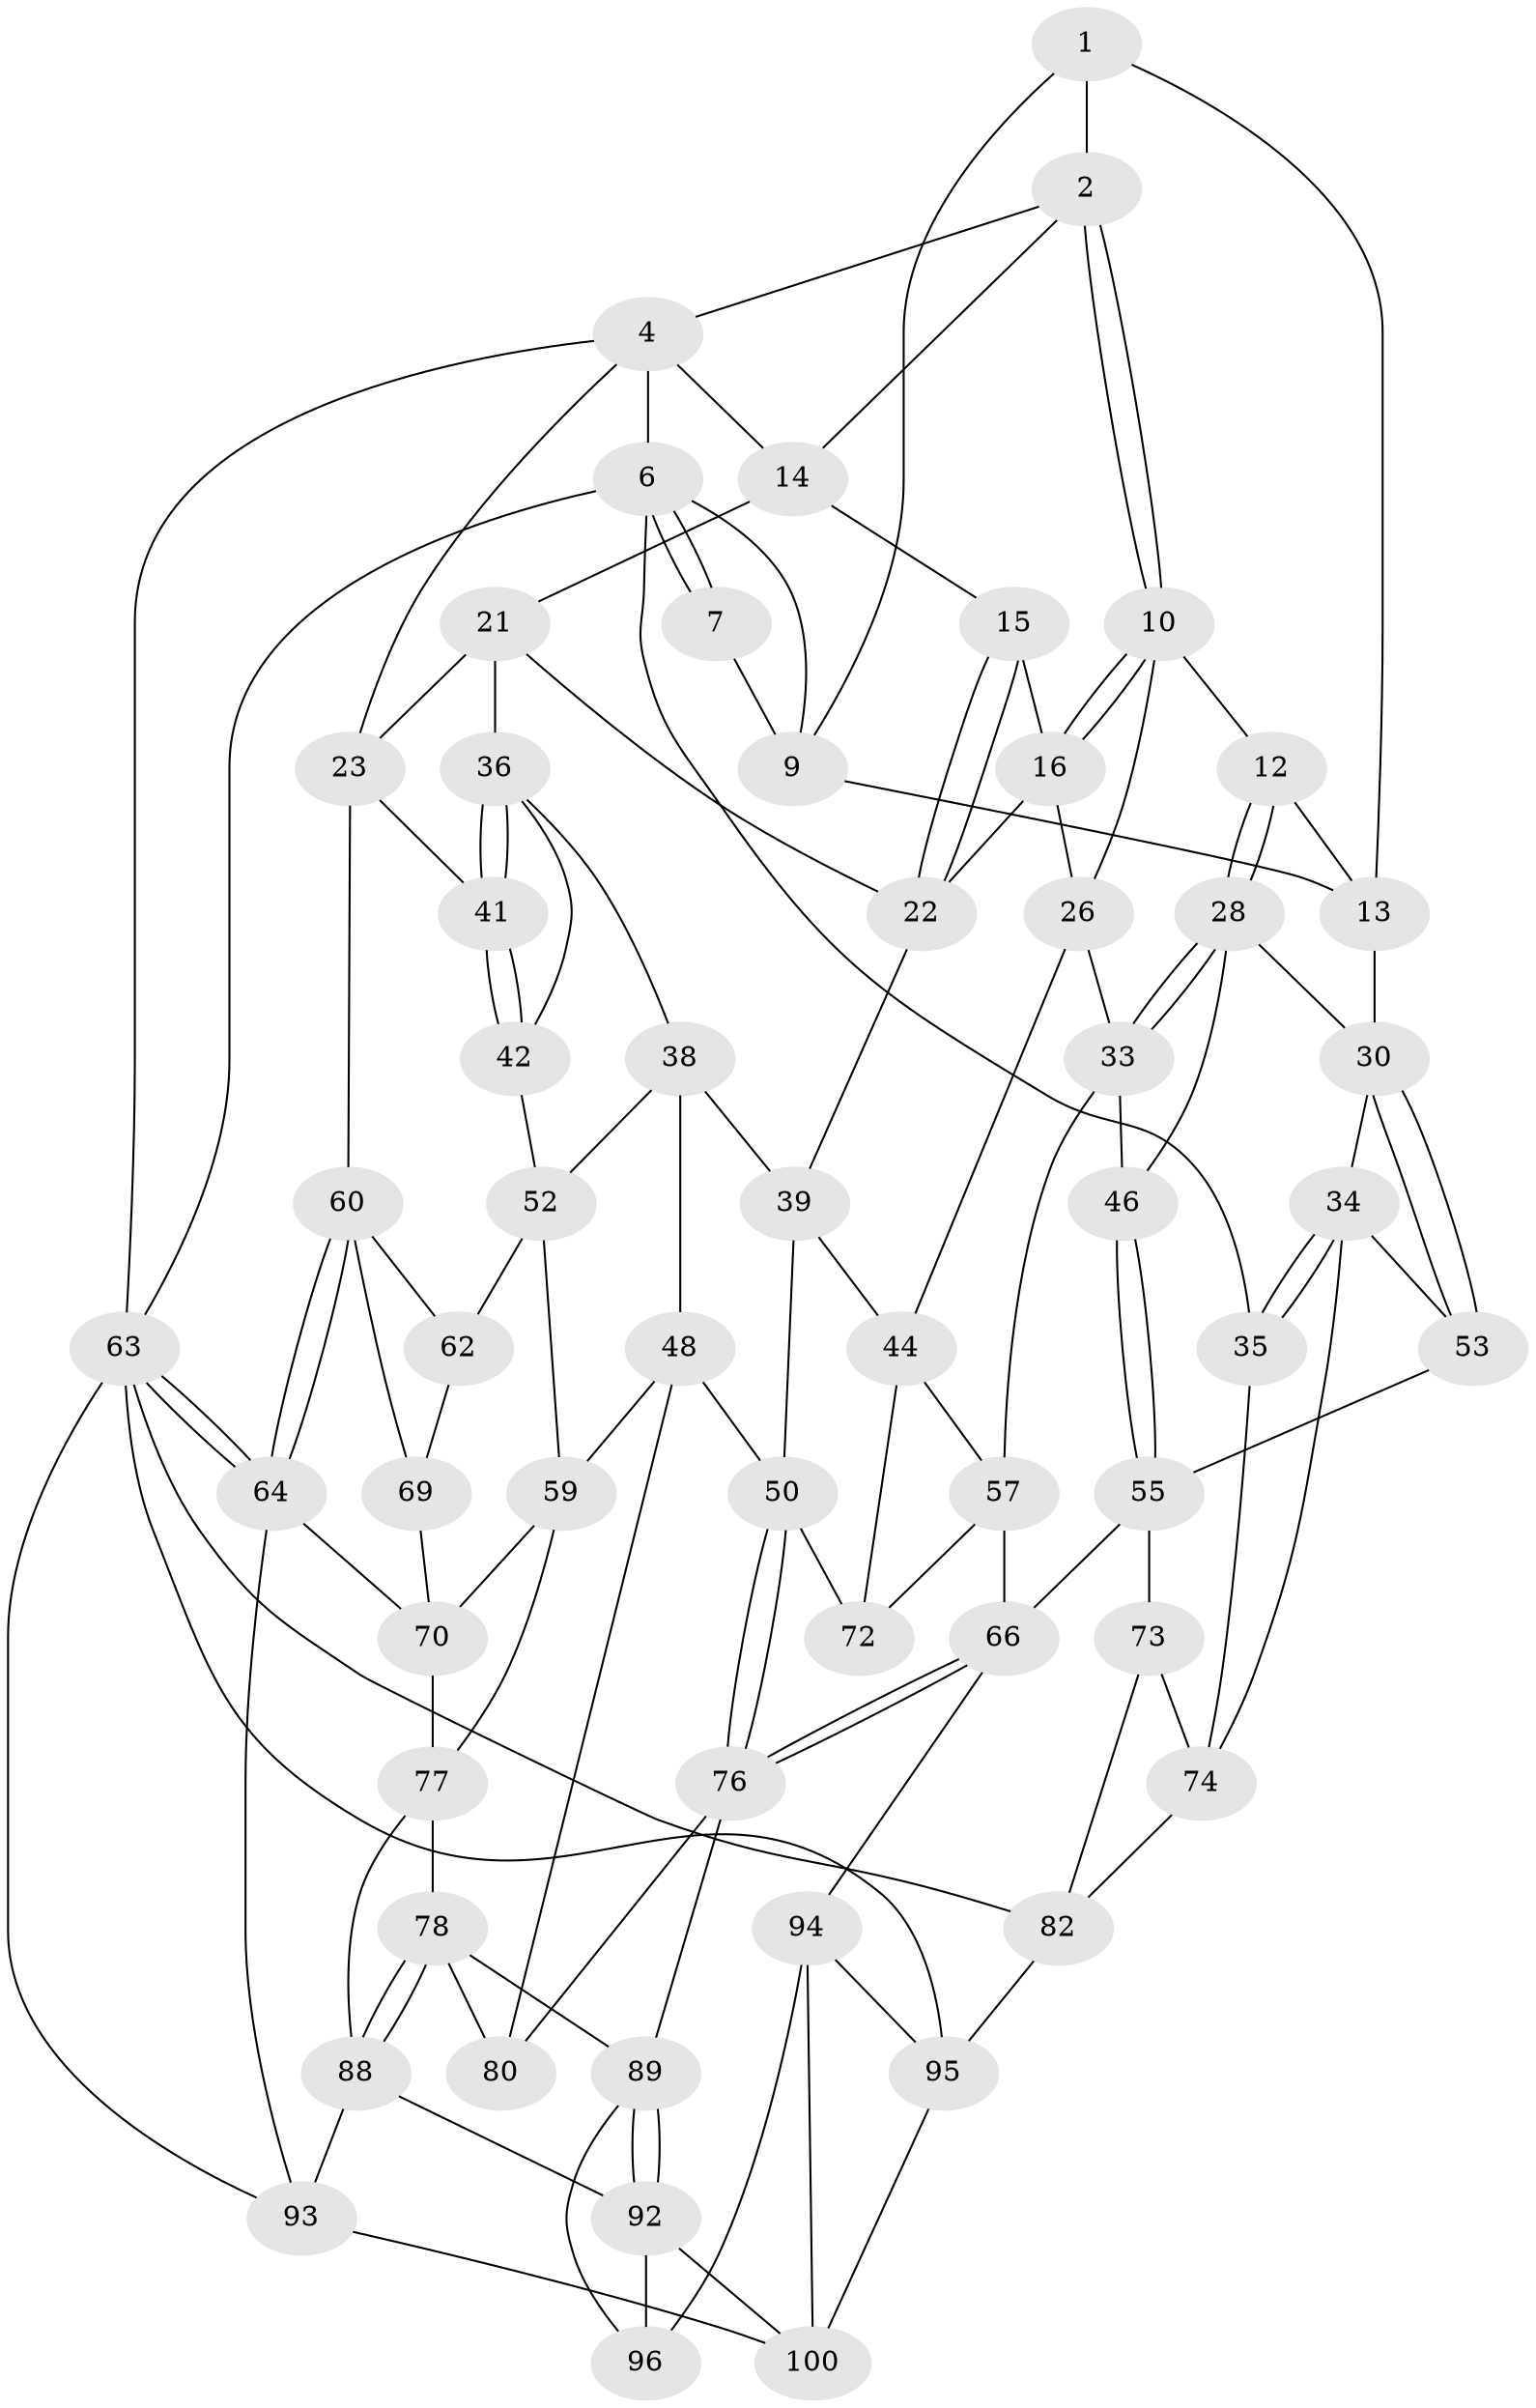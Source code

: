// original degree distribution, {3: 0.0196078431372549, 4: 0.21568627450980393, 5: 0.5686274509803921, 6: 0.19607843137254902}
// Generated by graph-tools (version 1.1) at 2025/38/02/21/25 10:38:58]
// undirected, 58 vertices, 127 edges
graph export_dot {
graph [start="1"]
  node [color=gray90,style=filled];
  1 [pos="+0.40075319077590954+0",super="+8"];
  2 [pos="+0.4219522126929812+0",super="+3"];
  4 [pos="+1+0",super="+5"];
  6 [pos="+0+0",super="+18"];
  7 [pos="+0+0"];
  9 [pos="+0.1678693918147775+0.06267915752789369",super="+17"];
  10 [pos="+0.47951318197649623+0.1018746841628484",super="+11"];
  12 [pos="+0.3233190350668607+0.19339352743821472"];
  13 [pos="+0.2772115443274045+0.15806772992440168",super="+20"];
  14 [pos="+0.6696524183628776+0.1136458742791826",super="+19"];
  15 [pos="+0.6379334701268756+0.12377699961810315"];
  16 [pos="+0.4837028123203318+0.10545797846577383",super="+25"];
  21 [pos="+0.7810593408034777+0.20091510653778843",super="+24"];
  22 [pos="+0.5975817758976136+0.22513924749440098",super="+27"];
  23 [pos="+1+0",super="+40"];
  26 [pos="+0.4739198655576397+0.35257751821079136",super="+32"];
  28 [pos="+0.3378161474507661+0.28962618956660224",super="+29"];
  30 [pos="+0.16848853495751068+0.366306709076465",super="+31"];
  33 [pos="+0.45889269644156017+0.3591117510790442",super="+45"];
  34 [pos="+0+0.42833175822229025",super="+54"];
  35 [pos="+0+0.44261152484085337"];
  36 [pos="+0.7889085213191394+0.23876085402901187",super="+37"];
  38 [pos="+0.7283152951850002+0.33408588054301835",super="+47"];
  39 [pos="+0.6188524611414674+0.32440250123954106",super="+43"];
  41 [pos="+1+0.3545682928124477"];
  42 [pos="+0.9411461941830663+0.41602618912392797"];
  44 [pos="+0.5778402059780408+0.5160779390596153",super="+56"];
  46 [pos="+0.35399764447698695+0.48018013516160934"];
  48 [pos="+0.7293350306930404+0.5205605834155771",super="+49"];
  50 [pos="+0.6520784543928517+0.5559705037615513",super="+51"];
  52 [pos="+0.9247887842835096+0.436143761943562",super="+58"];
  53 [pos="+0.22069338219392115+0.49133829480639624"];
  55 [pos="+0.29573000317677933+0.5281719338907235",super="+68"];
  57 [pos="+0.4464534851565281+0.5411345480551886",super="+65"];
  59 [pos="+0.7926847014440448+0.5474339928644075",super="+71"];
  60 [pos="+1+0.6206864416453085",super="+61"];
  62 [pos="+0.8905287270949855+0.5180900968850761"];
  63 [pos="+1+1",super="+83"];
  64 [pos="+1+0.8614727470046352",super="+86"];
  66 [pos="+0.3927149355542892+0.7571137164350689",super="+67"];
  69 [pos="+0.9358846740526805+0.6524648869099731"];
  70 [pos="+0.9203945294876944+0.6605201327816449",super="+84"];
  72 [pos="+0.5195526759096295+0.6008532804608064"];
  73 [pos="+0.1979817352102171+0.6558145368693999"];
  74 [pos="+0.137347654715259+0.608058573394212",super="+75"];
  76 [pos="+0.48161622671403564+0.7552000806531798",super="+81"];
  77 [pos="+0.8007966904970385+0.704259947245287",super="+85"];
  78 [pos="+0.7496365622510527+0.733099012963778",super="+79"];
  80 [pos="+0.6797504931795858+0.7253435975375588"];
  82 [pos="+0+0.9356299387471413",super="+87"];
  88 [pos="+0.802057591013345+0.841650429706193",super="+91"];
  89 [pos="+0.704146853430252+0.8623994947187446",super="+90"];
  92 [pos="+0.7473400770384957+0.8850037402569395",super="+98"];
  93 [pos="+0.8538823263747451+0.9308430845627113",super="+99"];
  94 [pos="+0.3586233877743961+0.7987872477113116",super="+97"];
  95 [pos="+0.2845144903560019+0.8281172174674927",super="+102"];
  96 [pos="+0.6043391003698991+0.9314115452143313"];
  100 [pos="+0.6971000263521092+1",super="+101"];
  1 -- 2;
  1 -- 13;
  1 -- 9;
  2 -- 10;
  2 -- 10;
  2 -- 4;
  2 -- 14;
  4 -- 14;
  4 -- 23;
  4 -- 6;
  4 -- 63;
  6 -- 7;
  6 -- 7;
  6 -- 35;
  6 -- 9;
  6 -- 63;
  7 -- 9;
  9 -- 13;
  10 -- 16;
  10 -- 16;
  10 -- 26;
  10 -- 12;
  12 -- 13;
  12 -- 28;
  12 -- 28;
  13 -- 30;
  14 -- 15;
  14 -- 21;
  15 -- 16;
  15 -- 22;
  15 -- 22;
  16 -- 26;
  16 -- 22;
  21 -- 22;
  21 -- 36;
  21 -- 23;
  22 -- 39;
  23 -- 41;
  23 -- 60;
  26 -- 33;
  26 -- 44;
  28 -- 33;
  28 -- 33;
  28 -- 46;
  28 -- 30;
  30 -- 53;
  30 -- 53;
  30 -- 34;
  33 -- 46;
  33 -- 57;
  34 -- 35;
  34 -- 35;
  34 -- 74;
  34 -- 53;
  35 -- 74;
  36 -- 41;
  36 -- 41;
  36 -- 42;
  36 -- 38;
  38 -- 39;
  38 -- 48;
  38 -- 52;
  39 -- 44;
  39 -- 50;
  41 -- 42;
  41 -- 42;
  42 -- 52;
  44 -- 72;
  44 -- 57;
  46 -- 55;
  46 -- 55;
  48 -- 59;
  48 -- 50;
  48 -- 80;
  50 -- 76;
  50 -- 76;
  50 -- 72;
  52 -- 59;
  52 -- 62;
  53 -- 55;
  55 -- 73;
  55 -- 66;
  57 -- 72;
  57 -- 66;
  59 -- 77;
  59 -- 70;
  60 -- 64;
  60 -- 64;
  60 -- 69;
  60 -- 62;
  62 -- 69;
  63 -- 64;
  63 -- 64;
  63 -- 93;
  63 -- 82;
  63 -- 95;
  64 -- 93;
  64 -- 70;
  66 -- 76;
  66 -- 76;
  66 -- 94;
  69 -- 70;
  70 -- 77;
  73 -- 74;
  73 -- 82;
  74 -- 82;
  76 -- 80;
  76 -- 89;
  77 -- 78;
  77 -- 88;
  78 -- 88;
  78 -- 88;
  78 -- 80;
  78 -- 89;
  82 -- 95;
  88 -- 92;
  88 -- 93;
  89 -- 92;
  89 -- 92;
  89 -- 96;
  92 -- 96;
  92 -- 100;
  93 -- 100;
  94 -- 95;
  94 -- 96;
  94 -- 100;
  95 -- 100;
}
